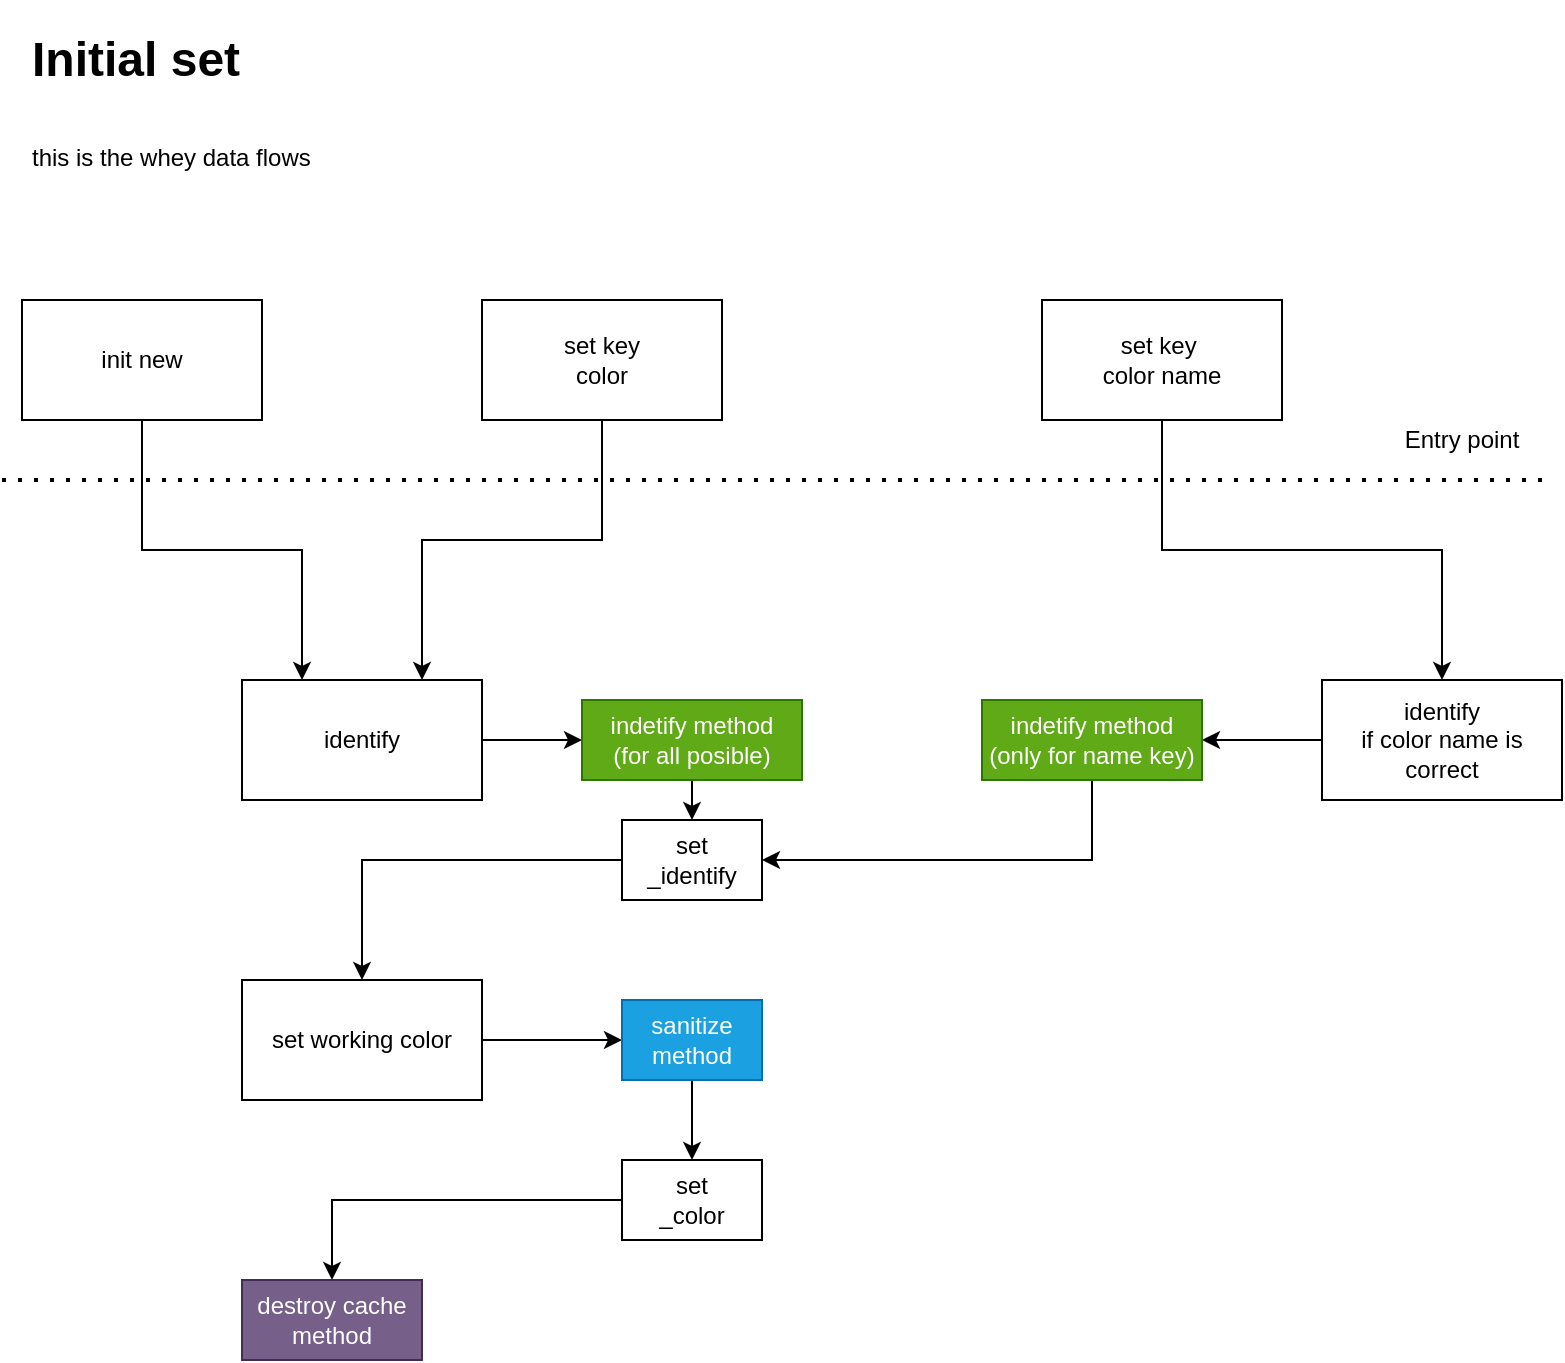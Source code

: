 <mxfile version="13.10.0" type="embed" pages="2">
    <diagram id="h61IIm-yABH_c94ostn9" name="set">
        <mxGraphModel dx="1103" dy="798" grid="1" gridSize="10" guides="1" tooltips="1" connect="1" arrows="1" fold="1" page="1" pageScale="1" pageWidth="850" pageHeight="1100" math="0" shadow="0">
            <root>
                <mxCell id="0"/>
                <mxCell id="1" parent="0"/>
                <mxCell id="7" value="" style="edgeStyle=orthogonalEdgeStyle;rounded=0;orthogonalLoop=1;jettySize=auto;html=1;exitX=0.5;exitY=1;exitDx=0;exitDy=0;entryX=0.25;entryY=0;entryDx=0;entryDy=0;" edge="1" parent="1" source="2" target="3">
                    <mxGeometry relative="1" as="geometry"/>
                </mxCell>
                <mxCell id="2" value="init new" style="rounded=0;whiteSpace=wrap;html=1;" vertex="1" parent="1">
                    <mxGeometry x="40" y="180" width="120" height="60" as="geometry"/>
                </mxCell>
                <mxCell id="6" style="edgeStyle=orthogonalEdgeStyle;rounded=0;orthogonalLoop=1;jettySize=auto;html=1;" edge="1" parent="1" source="3" target="5">
                    <mxGeometry relative="1" as="geometry"/>
                </mxCell>
                <mxCell id="3" value="identify" style="rounded=0;whiteSpace=wrap;html=1;" vertex="1" parent="1">
                    <mxGeometry x="150" y="370" width="120" height="60" as="geometry"/>
                </mxCell>
                <mxCell id="12" style="edgeStyle=orthogonalEdgeStyle;rounded=0;orthogonalLoop=1;jettySize=auto;html=1;" edge="1" parent="1" source="4" target="10">
                    <mxGeometry relative="1" as="geometry"/>
                </mxCell>
                <mxCell id="4" value="set working color" style="rounded=0;whiteSpace=wrap;html=1;" vertex="1" parent="1">
                    <mxGeometry x="150" y="520" width="120" height="60" as="geometry"/>
                </mxCell>
                <mxCell id="14" value="" style="edgeStyle=orthogonalEdgeStyle;rounded=0;orthogonalLoop=1;jettySize=auto;html=1;exitX=0.5;exitY=1;exitDx=0;exitDy=0;" edge="1" parent="1" source="5" target="13">
                    <mxGeometry relative="1" as="geometry">
                        <Array as="points">
                            <mxPoint x="375" y="430"/>
                            <mxPoint x="375" y="430"/>
                        </Array>
                    </mxGeometry>
                </mxCell>
                <mxCell id="5" value="indetify method&lt;br&gt;(for all posible)" style="rounded=0;whiteSpace=wrap;html=1;fillColor=#60a917;strokeColor=#2D7600;fontColor=#ffffff;" vertex="1" parent="1">
                    <mxGeometry x="320" y="380" width="110" height="40" as="geometry"/>
                </mxCell>
                <mxCell id="17" style="edgeStyle=orthogonalEdgeStyle;rounded=0;orthogonalLoop=1;jettySize=auto;html=1;" edge="1" parent="1" source="10" target="16">
                    <mxGeometry relative="1" as="geometry"/>
                </mxCell>
                <mxCell id="10" value="sanitize method" style="rounded=0;whiteSpace=wrap;html=1;fillColor=#1ba1e2;strokeColor=#006EAF;fontColor=#ffffff;" vertex="1" parent="1">
                    <mxGeometry x="340" y="530" width="70" height="40" as="geometry"/>
                </mxCell>
                <mxCell id="15" style="edgeStyle=orthogonalEdgeStyle;rounded=0;orthogonalLoop=1;jettySize=auto;html=1;" edge="1" parent="1" source="13" target="4">
                    <mxGeometry relative="1" as="geometry"/>
                </mxCell>
                <mxCell id="13" value="set &lt;br&gt;_identify" style="rounded=0;whiteSpace=wrap;html=1;" vertex="1" parent="1">
                    <mxGeometry x="340" y="440" width="70" height="40" as="geometry"/>
                </mxCell>
                <mxCell id="jQCiJ6R_YLc0GOobMkSk-19" style="edgeStyle=orthogonalEdgeStyle;rounded=0;orthogonalLoop=1;jettySize=auto;html=1;" edge="1" parent="1" source="16" target="jQCiJ6R_YLc0GOobMkSk-18">
                    <mxGeometry relative="1" as="geometry"/>
                </mxCell>
                <mxCell id="16" value="set &lt;br&gt;_color" style="rounded=0;whiteSpace=wrap;html=1;" vertex="1" parent="1">
                    <mxGeometry x="340" y="610" width="70" height="40" as="geometry"/>
                </mxCell>
                <mxCell id="18" value="&lt;h1&gt;&lt;span&gt;Initial set&lt;/span&gt;&lt;/h1&gt;&lt;h1&gt;&lt;span style=&quot;font-size: 12px ; font-weight: 400&quot;&gt;this is the whey data flows&lt;/span&gt;&lt;/h1&gt;" style="text;html=1;strokeColor=none;fillColor=none;spacing=5;spacingTop=-20;whiteSpace=wrap;overflow=hidden;rounded=0;" vertex="1" parent="1">
                    <mxGeometry x="40" y="40" width="190" height="120" as="geometry"/>
                </mxCell>
                <mxCell id="uGoBPGI2tqm48o2i66Mq-22" style="edgeStyle=orthogonalEdgeStyle;rounded=0;orthogonalLoop=1;jettySize=auto;html=1;exitX=0.5;exitY=1;exitDx=0;exitDy=0;entryX=0.75;entryY=0;entryDx=0;entryDy=0;" edge="1" parent="1" source="uGoBPGI2tqm48o2i66Mq-18" target="3">
                    <mxGeometry relative="1" as="geometry">
                        <mxPoint x="300" y="340" as="targetPoint"/>
                        <Array as="points">
                            <mxPoint x="330" y="300"/>
                            <mxPoint x="240" y="300"/>
                        </Array>
                    </mxGeometry>
                </mxCell>
                <mxCell id="uGoBPGI2tqm48o2i66Mq-18" value="set key &lt;br&gt;color" style="rounded=0;whiteSpace=wrap;html=1;" vertex="1" parent="1">
                    <mxGeometry x="270" y="180" width="120" height="60" as="geometry"/>
                </mxCell>
                <mxCell id="uGoBPGI2tqm48o2i66Mq-19" value="" style="endArrow=none;dashed=1;html=1;dashPattern=1 3;strokeWidth=2;" edge="1" parent="1">
                    <mxGeometry width="50" height="50" relative="1" as="geometry">
                        <mxPoint x="30" y="270" as="sourcePoint"/>
                        <mxPoint x="800" y="270" as="targetPoint"/>
                    </mxGeometry>
                </mxCell>
                <mxCell id="uGoBPGI2tqm48o2i66Mq-20" value="Entry point" style="text;html=1;strokeColor=none;fillColor=none;align=center;verticalAlign=middle;whiteSpace=wrap;rounded=0;" vertex="1" parent="1">
                    <mxGeometry x="720" y="240" width="80" height="20" as="geometry"/>
                </mxCell>
                <mxCell id="uGoBPGI2tqm48o2i66Mq-24" style="edgeStyle=orthogonalEdgeStyle;rounded=0;orthogonalLoop=1;jettySize=auto;html=1;exitX=0.5;exitY=1;exitDx=0;exitDy=0;" edge="1" parent="1" source="uGoBPGI2tqm48o2i66Mq-21" target="uGoBPGI2tqm48o2i66Mq-23">
                    <mxGeometry relative="1" as="geometry"/>
                </mxCell>
                <mxCell id="uGoBPGI2tqm48o2i66Mq-21" value="set key&amp;nbsp;&lt;br&gt;color name" style="rounded=0;whiteSpace=wrap;html=1;" vertex="1" parent="1">
                    <mxGeometry x="550" y="180" width="120" height="60" as="geometry"/>
                </mxCell>
                <mxCell id="uGoBPGI2tqm48o2i66Mq-27" value="" style="edgeStyle=orthogonalEdgeStyle;rounded=0;orthogonalLoop=1;jettySize=auto;html=1;exitX=0;exitY=0.5;exitDx=0;exitDy=0;" edge="1" parent="1" source="uGoBPGI2tqm48o2i66Mq-23" target="uGoBPGI2tqm48o2i66Mq-26">
                    <mxGeometry relative="1" as="geometry">
                        <mxPoint x="660" y="400" as="sourcePoint"/>
                    </mxGeometry>
                </mxCell>
                <mxCell id="uGoBPGI2tqm48o2i66Mq-23" value="identify &lt;br&gt;if color name is correct" style="rounded=0;whiteSpace=wrap;html=1;" vertex="1" parent="1">
                    <mxGeometry x="690" y="370" width="120" height="60" as="geometry"/>
                </mxCell>
                <mxCell id="uGoBPGI2tqm48o2i66Mq-28" style="edgeStyle=orthogonalEdgeStyle;rounded=0;orthogonalLoop=1;jettySize=auto;html=1;entryX=1;entryY=0.5;entryDx=0;entryDy=0;exitX=0.5;exitY=1;exitDx=0;exitDy=0;" edge="1" parent="1" source="uGoBPGI2tqm48o2i66Mq-26" target="13">
                    <mxGeometry relative="1" as="geometry"/>
                </mxCell>
                <mxCell id="uGoBPGI2tqm48o2i66Mq-26" value="indetify method (only for name key)" style="rounded=0;whiteSpace=wrap;html=1;fillColor=#60a917;strokeColor=#2D7600;fontColor=#ffffff;" vertex="1" parent="1">
                    <mxGeometry x="520" y="380" width="110" height="40" as="geometry"/>
                </mxCell>
                <mxCell id="jQCiJ6R_YLc0GOobMkSk-18" value="destroy cache method" style="rounded=0;whiteSpace=wrap;html=1;fillColor=#76608a;strokeColor=#432D57;fontColor=#ffffff;" vertex="1" parent="1">
                    <mxGeometry x="150" y="670" width="90" height="40" as="geometry"/>
                </mxCell>
            </root>
        </mxGraphModel>
    </diagram>
    <diagram id="zzT9_fyKjwgl3YPmsH09" name="get">
        <mxGraphModel dx="1103" dy="798" grid="1" gridSize="10" guides="1" tooltips="1" connect="1" arrows="1" fold="1" page="1" pageScale="1" pageWidth="850" pageHeight="1100" math="0" shadow="0">
            <root>
                <mxCell id="1hFd4r16JfiAaRzg6eKF-0"/>
                <mxCell id="1hFd4r16JfiAaRzg6eKF-1" parent="1hFd4r16JfiAaRzg6eKF-0"/>
                <mxCell id="p6K3fAMZv6ScwDdTrppK-7" value="stringify&lt;br&gt;_color" style="rounded=0;whiteSpace=wrap;html=1;fillColor=#d80073;strokeColor=#A50040;fontColor=#ffffff;" vertex="1" parent="1hFd4r16JfiAaRzg6eKF-1">
                    <mxGeometry x="100" y="490" width="70" height="40" as="geometry"/>
                </mxCell>
                <mxCell id="p6K3fAMZv6ScwDdTrppK-13" value="&lt;h1&gt;&lt;span&gt;Get color&lt;/span&gt;&lt;/h1&gt;&lt;h1&gt;&lt;span style=&quot;font-size: 12px ; font-weight: 400&quot;&gt;this is the whey data flows&lt;/span&gt;&lt;br&gt;&lt;/h1&gt;" style="text;html=1;strokeColor=none;fillColor=none;spacing=5;spacingTop=-20;whiteSpace=wrap;overflow=hidden;rounded=0;" vertex="1" parent="1hFd4r16JfiAaRzg6eKF-1">
                    <mxGeometry x="40" y="120" width="190" height="120" as="geometry"/>
                </mxCell>
                <mxCell id="r4qU5aL-VbNrsu9ugJJp-0" style="edgeStyle=orthogonalEdgeStyle;rounded=0;orthogonalLoop=1;jettySize=auto;html=1;" edge="1" parent="1hFd4r16JfiAaRzg6eKF-1" source="b1fwV8Jx5cy_587tMY-O-0" target="p6K3fAMZv6ScwDdTrppK-7">
                    <mxGeometry relative="1" as="geometry"/>
                </mxCell>
                <mxCell id="b1fwV8Jx5cy_587tMY-O-0" value="key 'color'" style="rounded=0;whiteSpace=wrap;html=1;" vertex="1" parent="1hFd4r16JfiAaRzg6eKF-1">
                    <mxGeometry x="75" y="280" width="120" height="60" as="geometry"/>
                </mxCell>
                <mxCell id="r4qU5aL-VbNrsu9ugJJp-2" style="edgeStyle=orthogonalEdgeStyle;rounded=0;orthogonalLoop=1;jettySize=auto;html=1;entryX=0.5;entryY=0;entryDx=0;entryDy=0;" edge="1" parent="1hFd4r16JfiAaRzg6eKF-1" source="b1fwV8Jx5cy_587tMY-O-1" target="b1fwV8Jx5cy_587tMY-O-6">
                    <mxGeometry relative="1" as="geometry"/>
                </mxCell>
                <mxCell id="b1fwV8Jx5cy_587tMY-O-1" value="key nameColor" style="rounded=0;whiteSpace=wrap;html=1;" vertex="1" parent="1hFd4r16JfiAaRzg6eKF-1">
                    <mxGeometry x="230" y="280" width="120" height="60" as="geometry"/>
                </mxCell>
                <mxCell id="r4qU5aL-VbNrsu9ugJJp-1" style="edgeStyle=orthogonalEdgeStyle;rounded=0;orthogonalLoop=1;jettySize=auto;html=1;" edge="1" parent="1hFd4r16JfiAaRzg6eKF-1" source="b1fwV8Jx5cy_587tMY-O-2" target="b1fwV8Jx5cy_587tMY-O-5">
                    <mxGeometry relative="1" as="geometry"/>
                </mxCell>
                <mxCell id="b1fwV8Jx5cy_587tMY-O-2" value="key identify" style="rounded=0;whiteSpace=wrap;html=1;" vertex="1" parent="1hFd4r16JfiAaRzg6eKF-1">
                    <mxGeometry x="390" y="280" width="120" height="60" as="geometry"/>
                </mxCell>
                <mxCell id="b1fwV8Jx5cy_587tMY-O-3" value="stringify&lt;br&gt;_nameColor" style="rounded=0;whiteSpace=wrap;html=1;fillColor=#d80073;strokeColor=#A50040;fontColor=#ffffff;" vertex="1" parent="1hFd4r16JfiAaRzg6eKF-1">
                    <mxGeometry x="245" y="490" width="90" height="40" as="geometry"/>
                </mxCell>
                <mxCell id="b1fwV8Jx5cy_587tMY-O-5" value="stringify&lt;br&gt;_identify" style="rounded=0;whiteSpace=wrap;html=1;fillColor=#d80073;strokeColor=#A50040;fontColor=#ffffff;" vertex="1" parent="1hFd4r16JfiAaRzg6eKF-1">
                    <mxGeometry x="405" y="490" width="90" height="40" as="geometry"/>
                </mxCell>
                <mxCell id="r4qU5aL-VbNrsu9ugJJp-3" style="edgeStyle=orthogonalEdgeStyle;rounded=0;orthogonalLoop=1;jettySize=auto;html=1;" edge="1" parent="1hFd4r16JfiAaRzg6eKF-1" source="b1fwV8Jx5cy_587tMY-O-6" target="b1fwV8Jx5cy_587tMY-O-7">
                    <mxGeometry relative="1" as="geometry"/>
                </mxCell>
                <mxCell id="b1fwV8Jx5cy_587tMY-O-6" value="use getter&lt;br&gt;_nameColor" style="rounded=0;whiteSpace=wrap;html=1;fillColor=#fa6800;strokeColor=#C73500;fontColor=#ffffff;" vertex="1" parent="1hFd4r16JfiAaRzg6eKF-1">
                    <mxGeometry x="245" y="370" width="90" height="40" as="geometry"/>
                </mxCell>
                <mxCell id="r4qU5aL-VbNrsu9ugJJp-4" style="edgeStyle=orthogonalEdgeStyle;rounded=0;orthogonalLoop=1;jettySize=auto;html=1;" edge="1" parent="1hFd4r16JfiAaRzg6eKF-1" source="b1fwV8Jx5cy_587tMY-O-7" target="b1fwV8Jx5cy_587tMY-O-3">
                    <mxGeometry relative="1" as="geometry"/>
                </mxCell>
                <mxCell id="b1fwV8Jx5cy_587tMY-O-7" value="cache method" style="rounded=0;whiteSpace=wrap;html=1;fillColor=#76608a;strokeColor=#432D57;fontColor=#ffffff;" vertex="1" parent="1hFd4r16JfiAaRzg6eKF-1">
                    <mxGeometry x="245" y="430" width="90" height="40" as="geometry"/>
                </mxCell>
                <mxCell id="-F05dZE6Cr1tK7bXwoM7-0" value="cache method" style="rounded=0;whiteSpace=wrap;html=1;fillColor=#76608a;strokeColor=#432D57;fontColor=#ffffff;" vertex="1" parent="1hFd4r16JfiAaRzg6eKF-1">
                    <mxGeometry x="90" y="430" width="90" height="40" as="geometry"/>
                </mxCell>
            </root>
        </mxGraphModel>
    </diagram>
</mxfile>